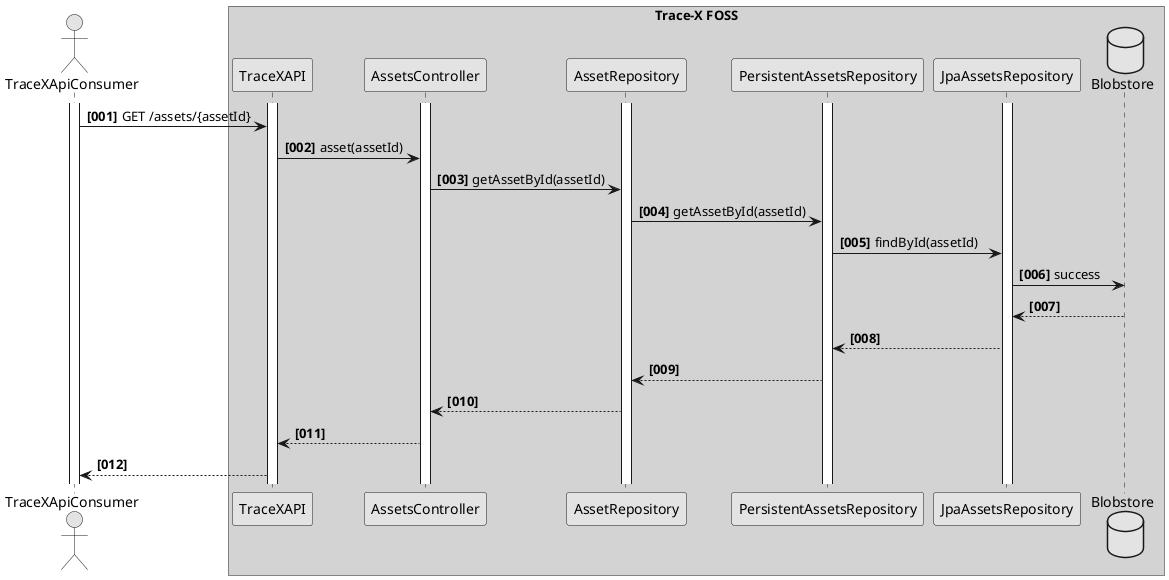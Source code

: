 @startuml
skinparam monochrome true
skinparam shadowing false
autonumber "<b>[000]"

actor TraceXApiConsumer
activate TraceXApiConsumer


box "Trace-X FOSS" #LightGrey
participant TraceXAPI
activate TraceXAPI
participant AssetsController
activate AssetsController
participant AssetRepository
activate AssetRepository
participant PersistentAssetsRepository
activate PersistentAssetsRepository
participant JpaAssetsRepository
activate JpaAssetsRepository
database Blobstore

TraceXApiConsumer -> TraceXAPI : GET /assets/{assetId}
TraceXAPI -> AssetsController :  asset(assetId)
AssetsController -> AssetRepository :  getAssetById(assetId)
AssetRepository -> PersistentAssetsRepository: getAssetById(assetId)
PersistentAssetsRepository -> JpaAssetsRepository: findById(assetId)
JpaAssetsRepository -> Blobstore : success

JpaAssetsRepository <-- Blobstore
PersistentAssetsRepository <-- JpaAssetsRepository
AssetRepository <-- PersistentAssetsRepository
AssetsController <-- AssetRepository
TraceXAPI <-- AssetsController
TraceXApiConsumer <-- TraceXAPI

@enduml

